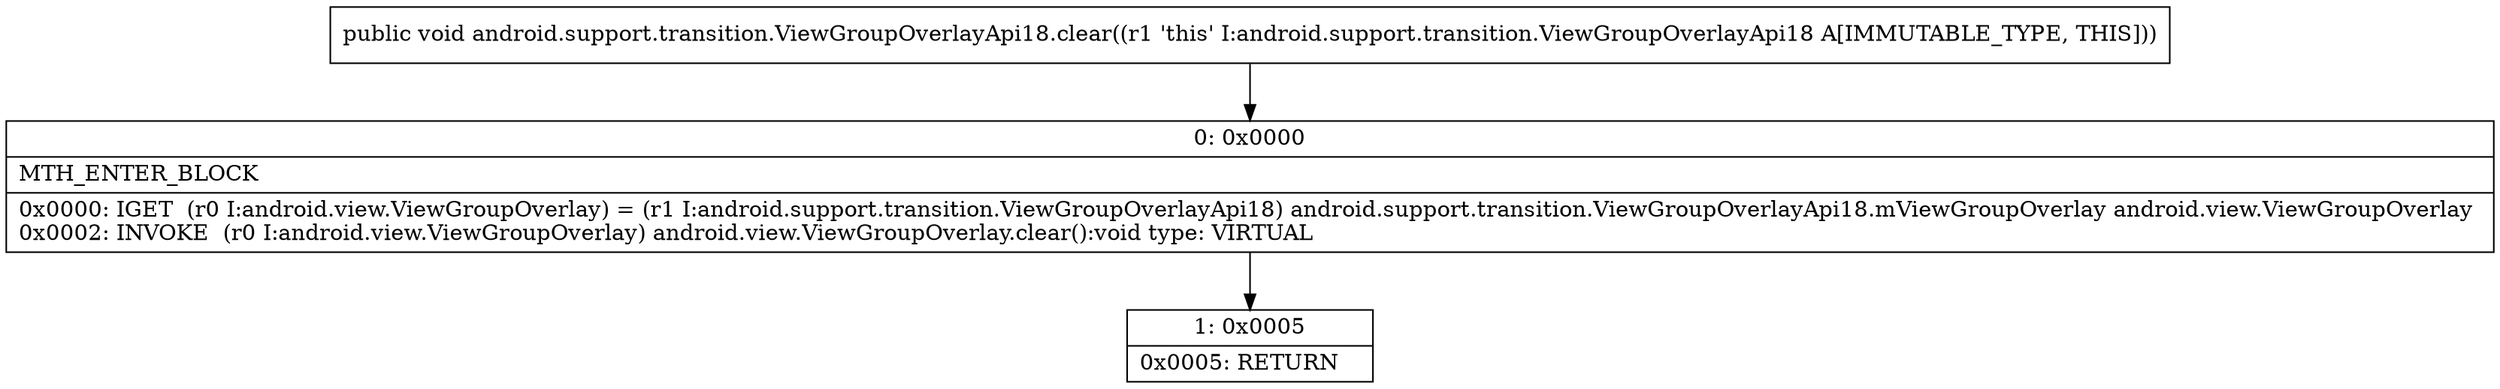 digraph "CFG forandroid.support.transition.ViewGroupOverlayApi18.clear()V" {
Node_0 [shape=record,label="{0\:\ 0x0000|MTH_ENTER_BLOCK\l|0x0000: IGET  (r0 I:android.view.ViewGroupOverlay) = (r1 I:android.support.transition.ViewGroupOverlayApi18) android.support.transition.ViewGroupOverlayApi18.mViewGroupOverlay android.view.ViewGroupOverlay \l0x0002: INVOKE  (r0 I:android.view.ViewGroupOverlay) android.view.ViewGroupOverlay.clear():void type: VIRTUAL \l}"];
Node_1 [shape=record,label="{1\:\ 0x0005|0x0005: RETURN   \l}"];
MethodNode[shape=record,label="{public void android.support.transition.ViewGroupOverlayApi18.clear((r1 'this' I:android.support.transition.ViewGroupOverlayApi18 A[IMMUTABLE_TYPE, THIS])) }"];
MethodNode -> Node_0;
Node_0 -> Node_1;
}

